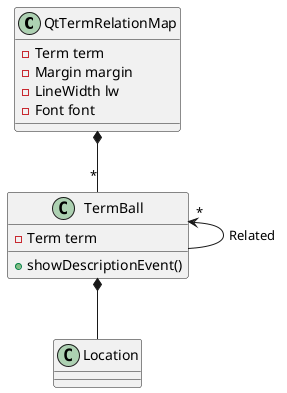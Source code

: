 # This file is a part of Definator (https://github.com/aparaatti/definator)
# and it is licensed under the GPLv3 (http://www.gnu.org/licenses/gpl-3.0.txt).
#
# Author Niko Humalamäki
skinparam shadowing false
@startuml
class QtTermRelationMap {
    -Term term
    -Margin margin
    -LineWidth lw
    -Font font
}

class TermBall {
    -Term term
    +showDescriptionEvent()
}

QtTermRelationMap *-- "*" TermBall
TermBall *-- Location
TermBall "*" <-- TermBall : Related
@enduml
